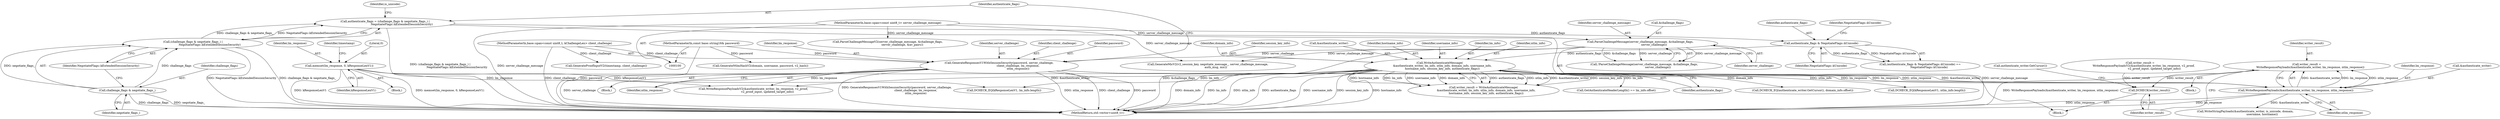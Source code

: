 digraph "0_Chrome_9cfe470d793da6e09b966d435c8fa2ba1625d5fe_3@API" {
"1000322" [label="(Call,writer_result =\n        WriteResponsePayloads(&authenticate_writer, lm_response, ntlm_response))"];
"1000324" [label="(Call,WriteResponsePayloads(&authenticate_writer, lm_response, ntlm_response))"];
"1000264" [label="(Call,WriteAuthenticateMessage(\n      &authenticate_writer, lm_info, ntlm_info, domain_info, username_info,\n      hostname_info, session_key_info, authenticate_flags))"];
"1000229" [label="(Call,authenticate_flags & NegotiateFlags::kUnicode)"];
"1000218" [label="(Call,authenticate_flags = (challenge_flags & negotiate_flags_) |\n                                      NegotiateFlags::kExtendedSessionSecurity)"];
"1000220" [label="(Call,(challenge_flags & negotiate_flags_) |\n                                      NegotiateFlags::kExtendedSessionSecurity)"];
"1000221" [label="(Call,challenge_flags & negotiate_flags_)"];
"1000163" [label="(Call,memset(lm_response, 0, kResponseLenV1))"];
"1000211" [label="(Call,GenerateResponsesV1WithSessionSecurity(password, server_challenge,\n                                           client_challenge, lm_response,\n                                           ntlm_response))"];
"1000103" [label="(MethodParameterIn,const base::string16& password)"];
"1000204" [label="(Call,ParseChallengeMessage(server_challenge_message, &challenge_flags,\n                               server_challenge))"];
"1000109" [label="(MethodParameterIn,base::span<const uint8_t> server_challenge_message)"];
"1000108" [label="(MethodParameterIn,base::span<const uint8_t, kChallengeLen> client_challenge)"];
"1000329" [label="(Call,DCHECK(writer_result))"];
"1000166" [label="(Identifier,kResponseLenV1)"];
"1000268" [label="(Identifier,ntlm_info)"];
"1000324" [label="(Call,WriteResponsePayloads(&authenticate_writer, lm_response, ntlm_response))"];
"1000224" [label="(Identifier,NegotiateFlags::kExtendedSessionSecurity)"];
"1000219" [label="(Identifier,authenticate_flags)"];
"1000103" [label="(MethodParameterIn,const base::string16& password)"];
"1000373" [label="(MethodReturn,std::vector<uint8_t>)"];
"1000273" [label="(Identifier,authenticate_flags)"];
"1000269" [label="(Identifier,domain_info)"];
"1000163" [label="(Call,memset(lm_response, 0, kResponseLenV1))"];
"1000272" [label="(Identifier,session_key_info)"];
"1000231" [label="(Identifier,NegotiateFlags::kUnicode)"];
"1000311" [label="(Block,)"];
"1000331" [label="(Call,DCHECK_EQ(authenticate_writer.GetCursor(), domain_info.offset))"];
"1000215" [label="(Identifier,lm_response)"];
"1000265" [label="(Call,&authenticate_writer)"];
"1000201" [label="(Block,)"];
"1000365" [label="(Call,GenerateMicV2(v2_session_key, negotiate_message_, server_challenge_message,\n                  auth_msg, mic))"];
"1000303" [label="(Call,WriteResponsePayloadsV2(&authenticate_writer, lm_response, v2_proof,\n                                v2_proof_input, updated_target_info))"];
"1000317" [label="(Call,DCHECK_EQ(kResponseLenV1, ntlm_info.length))"];
"1000213" [label="(Identifier,server_challenge)"];
"1000176" [label="(Call,GenerateNtlmHashV2(domain, username, password, v2_hash))"];
"1000328" [label="(Identifier,ntlm_response)"];
"1000271" [label="(Identifier,hostname_info)"];
"1000232" [label="(Identifier,NegotiateFlags::kUnicode)"];
"1000169" [label="(Identifier,timestamp)"];
"1000204" [label="(Call,ParseChallengeMessage(server_challenge_message, &challenge_flags,\n                               server_challenge))"];
"1000108" [label="(MethodParameterIn,base::span<const uint8_t, kChallengeLen> client_challenge)"];
"1000214" [label="(Identifier,client_challenge)"];
"1000211" [label="(Call,GenerateResponsesV1WithSessionSecurity(password, server_challenge,\n                                           client_challenge, lm_response,\n                                           ntlm_response))"];
"1000216" [label="(Identifier,ntlm_response)"];
"1000203" [label="(Call,!ParseChallengeMessage(server_challenge_message, &challenge_flags,\n                               server_challenge))"];
"1000109" [label="(MethodParameterIn,base::span<const uint8_t> server_challenge_message)"];
"1000229" [label="(Call,authenticate_flags & NegotiateFlags::kUnicode)"];
"1000165" [label="(Literal,0)"];
"1000143" [label="(Call,ParseChallengeMessageV2(server_challenge_message, &challenge_flags,\n                                 server_challenge, &av_pairs))"];
"1000264" [label="(Call,WriteAuthenticateMessage(\n      &authenticate_writer, lm_info, ntlm_info, domain_info, username_info,\n      hostname_info, session_key_info, authenticate_flags))"];
"1000338" [label="(Call,WriteStringPayloads(&authenticate_writer, is_unicode, domain,\n                                      username, hostname))"];
"1000330" [label="(Identifier,writer_result)"];
"1000322" [label="(Call,writer_result =\n        WriteResponsePayloads(&authenticate_writer, lm_response, ntlm_response))"];
"1000329" [label="(Call,DCHECK(writer_result))"];
"1000262" [label="(Call,writer_result = WriteAuthenticateMessage(\n      &authenticate_writer, lm_info, ntlm_info, domain_info, username_info,\n      hostname_info, session_key_info, authenticate_flags))"];
"1000205" [label="(Identifier,server_challenge_message)"];
"1000206" [label="(Call,&challenge_flags)"];
"1000312" [label="(Call,DCHECK_EQ(kResponseLenV1, lm_info.length))"];
"1000230" [label="(Identifier,authenticate_flags)"];
"1000110" [label="(Block,)"];
"1000323" [label="(Identifier,writer_result)"];
"1000270" [label="(Identifier,username_info)"];
"1000164" [label="(Identifier,lm_response)"];
"1000222" [label="(Identifier,challenge_flags)"];
"1000301" [label="(Call,writer_result =\n        WriteResponsePayloadsV2(&authenticate_writer, lm_response, v2_proof,\n                                v2_proof_input, updated_target_info))"];
"1000208" [label="(Identifier,server_challenge)"];
"1000327" [label="(Identifier,lm_response)"];
"1000220" [label="(Call,(challenge_flags & negotiate_flags_) |\n                                      NegotiateFlags::kExtendedSessionSecurity)"];
"1000227" [label="(Identifier,is_unicode)"];
"1000218" [label="(Call,authenticate_flags = (challenge_flags & negotiate_flags_) |\n                                      NegotiateFlags::kExtendedSessionSecurity)"];
"1000325" [label="(Call,&authenticate_writer)"];
"1000183" [label="(Call,GenerateProofInputV2(timestamp, client_challenge))"];
"1000223" [label="(Identifier,negotiate_flags_)"];
"1000212" [label="(Identifier,password)"];
"1000221" [label="(Call,challenge_flags & negotiate_flags_)"];
"1000139" [label="(Block,)"];
"1000332" [label="(Call,authenticate_writer.GetCursor())"];
"1000228" [label="(Call,(authenticate_flags & NegotiateFlags::kUnicode) ==\n                    NegotiateFlags::kUnicode)"];
"1000267" [label="(Identifier,lm_info)"];
"1000293" [label="(Call,GetAuthenticateHeaderLength() == lm_info.offset)"];
"1000322" -> "1000311"  [label="AST: "];
"1000322" -> "1000324"  [label="CFG: "];
"1000323" -> "1000322"  [label="AST: "];
"1000324" -> "1000322"  [label="AST: "];
"1000330" -> "1000322"  [label="CFG: "];
"1000322" -> "1000373"  [label="DDG: WriteResponsePayloads(&authenticate_writer, lm_response, ntlm_response)"];
"1000324" -> "1000322"  [label="DDG: &authenticate_writer"];
"1000324" -> "1000322"  [label="DDG: lm_response"];
"1000324" -> "1000322"  [label="DDG: ntlm_response"];
"1000322" -> "1000329"  [label="DDG: writer_result"];
"1000324" -> "1000328"  [label="CFG: "];
"1000325" -> "1000324"  [label="AST: "];
"1000327" -> "1000324"  [label="AST: "];
"1000328" -> "1000324"  [label="AST: "];
"1000324" -> "1000373"  [label="DDG: ntlm_response"];
"1000324" -> "1000373"  [label="DDG: lm_response"];
"1000264" -> "1000324"  [label="DDG: &authenticate_writer"];
"1000163" -> "1000324"  [label="DDG: lm_response"];
"1000211" -> "1000324"  [label="DDG: lm_response"];
"1000211" -> "1000324"  [label="DDG: ntlm_response"];
"1000324" -> "1000338"  [label="DDG: &authenticate_writer"];
"1000264" -> "1000262"  [label="AST: "];
"1000264" -> "1000273"  [label="CFG: "];
"1000265" -> "1000264"  [label="AST: "];
"1000267" -> "1000264"  [label="AST: "];
"1000268" -> "1000264"  [label="AST: "];
"1000269" -> "1000264"  [label="AST: "];
"1000270" -> "1000264"  [label="AST: "];
"1000271" -> "1000264"  [label="AST: "];
"1000272" -> "1000264"  [label="AST: "];
"1000273" -> "1000264"  [label="AST: "];
"1000262" -> "1000264"  [label="CFG: "];
"1000264" -> "1000373"  [label="DDG: domain_info"];
"1000264" -> "1000373"  [label="DDG: lm_info"];
"1000264" -> "1000373"  [label="DDG: ntlm_info"];
"1000264" -> "1000373"  [label="DDG: authenticate_flags"];
"1000264" -> "1000373"  [label="DDG: username_info"];
"1000264" -> "1000373"  [label="DDG: session_key_info"];
"1000264" -> "1000373"  [label="DDG: hostname_info"];
"1000264" -> "1000262"  [label="DDG: authenticate_flags"];
"1000264" -> "1000262"  [label="DDG: ntlm_info"];
"1000264" -> "1000262"  [label="DDG: &authenticate_writer"];
"1000264" -> "1000262"  [label="DDG: session_key_info"];
"1000264" -> "1000262"  [label="DDG: hostname_info"];
"1000264" -> "1000262"  [label="DDG: lm_info"];
"1000264" -> "1000262"  [label="DDG: username_info"];
"1000264" -> "1000262"  [label="DDG: domain_info"];
"1000229" -> "1000264"  [label="DDG: authenticate_flags"];
"1000264" -> "1000293"  [label="DDG: lm_info"];
"1000264" -> "1000303"  [label="DDG: &authenticate_writer"];
"1000264" -> "1000312"  [label="DDG: lm_info"];
"1000264" -> "1000317"  [label="DDG: ntlm_info"];
"1000264" -> "1000331"  [label="DDG: domain_info"];
"1000229" -> "1000228"  [label="AST: "];
"1000229" -> "1000231"  [label="CFG: "];
"1000230" -> "1000229"  [label="AST: "];
"1000231" -> "1000229"  [label="AST: "];
"1000232" -> "1000229"  [label="CFG: "];
"1000229" -> "1000228"  [label="DDG: authenticate_flags"];
"1000229" -> "1000228"  [label="DDG: NegotiateFlags::kUnicode"];
"1000218" -> "1000229"  [label="DDG: authenticate_flags"];
"1000218" -> "1000110"  [label="AST: "];
"1000218" -> "1000220"  [label="CFG: "];
"1000219" -> "1000218"  [label="AST: "];
"1000220" -> "1000218"  [label="AST: "];
"1000227" -> "1000218"  [label="CFG: "];
"1000218" -> "1000373"  [label="DDG: (challenge_flags & negotiate_flags_) |\n                                      NegotiateFlags::kExtendedSessionSecurity"];
"1000220" -> "1000218"  [label="DDG: challenge_flags & negotiate_flags_"];
"1000220" -> "1000218"  [label="DDG: NegotiateFlags::kExtendedSessionSecurity"];
"1000220" -> "1000224"  [label="CFG: "];
"1000221" -> "1000220"  [label="AST: "];
"1000224" -> "1000220"  [label="AST: "];
"1000220" -> "1000373"  [label="DDG: challenge_flags & negotiate_flags_"];
"1000220" -> "1000373"  [label="DDG: NegotiateFlags::kExtendedSessionSecurity"];
"1000221" -> "1000220"  [label="DDG: challenge_flags"];
"1000221" -> "1000220"  [label="DDG: negotiate_flags_"];
"1000221" -> "1000223"  [label="CFG: "];
"1000222" -> "1000221"  [label="AST: "];
"1000223" -> "1000221"  [label="AST: "];
"1000224" -> "1000221"  [label="CFG: "];
"1000221" -> "1000373"  [label="DDG: negotiate_flags_"];
"1000221" -> "1000373"  [label="DDG: challenge_flags"];
"1000163" -> "1000139"  [label="AST: "];
"1000163" -> "1000166"  [label="CFG: "];
"1000164" -> "1000163"  [label="AST: "];
"1000165" -> "1000163"  [label="AST: "];
"1000166" -> "1000163"  [label="AST: "];
"1000169" -> "1000163"  [label="CFG: "];
"1000163" -> "1000373"  [label="DDG: kResponseLenV1"];
"1000163" -> "1000373"  [label="DDG: memset(lm_response, 0, kResponseLenV1)"];
"1000163" -> "1000303"  [label="DDG: lm_response"];
"1000163" -> "1000312"  [label="DDG: kResponseLenV1"];
"1000211" -> "1000201"  [label="AST: "];
"1000211" -> "1000216"  [label="CFG: "];
"1000212" -> "1000211"  [label="AST: "];
"1000213" -> "1000211"  [label="AST: "];
"1000214" -> "1000211"  [label="AST: "];
"1000215" -> "1000211"  [label="AST: "];
"1000216" -> "1000211"  [label="AST: "];
"1000219" -> "1000211"  [label="CFG: "];
"1000211" -> "1000373"  [label="DDG: ntlm_response"];
"1000211" -> "1000373"  [label="DDG: client_challenge"];
"1000211" -> "1000373"  [label="DDG: password"];
"1000211" -> "1000373"  [label="DDG: server_challenge"];
"1000211" -> "1000373"  [label="DDG: GenerateResponsesV1WithSessionSecurity(password, server_challenge,\n                                           client_challenge, lm_response,\n                                           ntlm_response)"];
"1000103" -> "1000211"  [label="DDG: password"];
"1000204" -> "1000211"  [label="DDG: server_challenge"];
"1000108" -> "1000211"  [label="DDG: client_challenge"];
"1000211" -> "1000303"  [label="DDG: lm_response"];
"1000103" -> "1000100"  [label="AST: "];
"1000103" -> "1000373"  [label="DDG: password"];
"1000103" -> "1000176"  [label="DDG: password"];
"1000204" -> "1000203"  [label="AST: "];
"1000204" -> "1000208"  [label="CFG: "];
"1000205" -> "1000204"  [label="AST: "];
"1000206" -> "1000204"  [label="AST: "];
"1000208" -> "1000204"  [label="AST: "];
"1000203" -> "1000204"  [label="CFG: "];
"1000204" -> "1000373"  [label="DDG: &challenge_flags"];
"1000204" -> "1000373"  [label="DDG: server_challenge_message"];
"1000204" -> "1000203"  [label="DDG: server_challenge_message"];
"1000204" -> "1000203"  [label="DDG: &challenge_flags"];
"1000204" -> "1000203"  [label="DDG: server_challenge"];
"1000109" -> "1000204"  [label="DDG: server_challenge_message"];
"1000204" -> "1000365"  [label="DDG: server_challenge_message"];
"1000109" -> "1000100"  [label="AST: "];
"1000109" -> "1000373"  [label="DDG: server_challenge_message"];
"1000109" -> "1000143"  [label="DDG: server_challenge_message"];
"1000109" -> "1000365"  [label="DDG: server_challenge_message"];
"1000108" -> "1000100"  [label="AST: "];
"1000108" -> "1000373"  [label="DDG: client_challenge"];
"1000108" -> "1000183"  [label="DDG: client_challenge"];
"1000329" -> "1000110"  [label="AST: "];
"1000329" -> "1000330"  [label="CFG: "];
"1000330" -> "1000329"  [label="AST: "];
"1000332" -> "1000329"  [label="CFG: "];
"1000301" -> "1000329"  [label="DDG: writer_result"];
}
